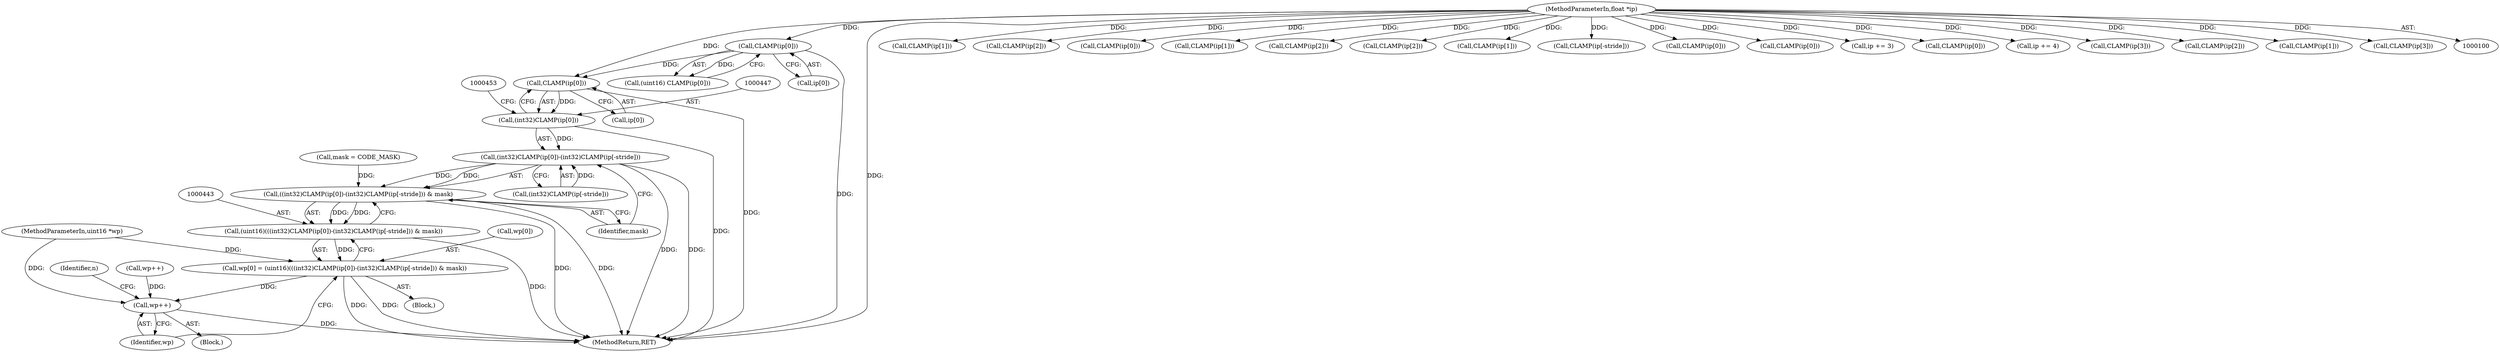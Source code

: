 digraph "0_libtiff_83a4b92815ea04969d494416eaae3d4c6b338e4a#diff-c8b4b355f9b5c06d585b23138e1c185f_1@pointer" {
"1000448" [label="(Call,CLAMP(ip[0]))"];
"1000422" [label="(Call,CLAMP(ip[0]))"];
"1000101" [label="(MethodParameterIn,float *ip)"];
"1000446" [label="(Call,(int32)CLAMP(ip[0]))"];
"1000445" [label="(Call,(int32)CLAMP(ip[0])-(int32)CLAMP(ip[-stride]))"];
"1000444" [label="(Call,((int32)CLAMP(ip[0])-(int32)CLAMP(ip[-stride])) & mask)"];
"1000442" [label="(Call,(uint16)(((int32)CLAMP(ip[0])-(int32)CLAMP(ip[-stride])) & mask))"];
"1000438" [label="(Call,wp[0] = (uint16)(((int32)CLAMP(ip[0])-(int32)CLAMP(ip[-stride])) & mask))"];
"1000460" [label="(Call,wp++)"];
"1000448" [label="(Call,CLAMP(ip[0]))"];
"1000445" [label="(Call,(int32)CLAMP(ip[0])-(int32)CLAMP(ip[-stride]))"];
"1000422" [label="(Call,CLAMP(ip[0]))"];
"1000213" [label="(Call,CLAMP(ip[1]))"];
"1000104" [label="(MethodParameterIn,uint16 *wp)"];
"1000101" [label="(MethodParameterIn,float *ip)"];
"1000438" [label="(Call,wp[0] = (uint16)(((int32)CLAMP(ip[0])-(int32)CLAMP(ip[-stride])) & mask))"];
"1000420" [label="(Call,(uint16) CLAMP(ip[0]))"];
"1000463" [label="(Identifier,n)"];
"1000444" [label="(Call,((int32)CLAMP(ip[0])-(int32)CLAMP(ip[-stride])) & mask)"];
"1000235" [label="(Call,CLAMP(ip[2]))"];
"1000191" [label="(Call,CLAMP(ip[0]))"];
"1000436" [label="(Block,)"];
"1000426" [label="(Call,wp++)"];
"1000154" [label="(Call,CLAMP(ip[1]))"];
"1000291" [label="(Call,CLAMP(ip[2]))"];
"1000449" [label="(Call,ip[0])"];
"1000439" [label="(Call,wp[0])"];
"1000435" [label="(Block,)"];
"1000166" [label="(Call,CLAMP(ip[2]))"];
"1000121" [label="(Call,mask = CODE_MASK)"];
"1000350" [label="(Call,CLAMP(ip[1]))"];
"1000459" [label="(Identifier,mask)"];
"1000454" [label="(Call,CLAMP(ip[-stride]))"];
"1000423" [label="(Call,ip[0])"];
"1000142" [label="(Call,CLAMP(ip[0]))"];
"1000460" [label="(Call,wp++)"];
"1000452" [label="(Call,(int32)CLAMP(ip[-stride]))"];
"1000442" [label="(Call,(uint16)(((int32)CLAMP(ip[0])-(int32)CLAMP(ip[-stride])) & mask))"];
"1000267" [label="(Call,CLAMP(ip[0]))"];
"1000184" [label="(Call,ip += 3)"];
"1000328" [label="(Call,CLAMP(ip[0]))"];
"1000321" [label="(Call,ip += 4)"];
"1000446" [label="(Call,(int32)CLAMP(ip[0]))"];
"1000394" [label="(Call,CLAMP(ip[3]))"];
"1000465" [label="(MethodReturn,RET)"];
"1000372" [label="(Call,CLAMP(ip[2]))"];
"1000279" [label="(Call,CLAMP(ip[1]))"];
"1000303" [label="(Call,CLAMP(ip[3]))"];
"1000461" [label="(Identifier,wp)"];
"1000448" -> "1000446"  [label="AST: "];
"1000448" -> "1000449"  [label="CFG: "];
"1000449" -> "1000448"  [label="AST: "];
"1000446" -> "1000448"  [label="CFG: "];
"1000448" -> "1000465"  [label="DDG: "];
"1000448" -> "1000446"  [label="DDG: "];
"1000422" -> "1000448"  [label="DDG: "];
"1000101" -> "1000448"  [label="DDG: "];
"1000422" -> "1000420"  [label="AST: "];
"1000422" -> "1000423"  [label="CFG: "];
"1000423" -> "1000422"  [label="AST: "];
"1000420" -> "1000422"  [label="CFG: "];
"1000422" -> "1000465"  [label="DDG: "];
"1000422" -> "1000420"  [label="DDG: "];
"1000101" -> "1000422"  [label="DDG: "];
"1000101" -> "1000100"  [label="AST: "];
"1000101" -> "1000465"  [label="DDG: "];
"1000101" -> "1000142"  [label="DDG: "];
"1000101" -> "1000154"  [label="DDG: "];
"1000101" -> "1000166"  [label="DDG: "];
"1000101" -> "1000184"  [label="DDG: "];
"1000101" -> "1000191"  [label="DDG: "];
"1000101" -> "1000213"  [label="DDG: "];
"1000101" -> "1000235"  [label="DDG: "];
"1000101" -> "1000267"  [label="DDG: "];
"1000101" -> "1000279"  [label="DDG: "];
"1000101" -> "1000291"  [label="DDG: "];
"1000101" -> "1000303"  [label="DDG: "];
"1000101" -> "1000321"  [label="DDG: "];
"1000101" -> "1000328"  [label="DDG: "];
"1000101" -> "1000350"  [label="DDG: "];
"1000101" -> "1000372"  [label="DDG: "];
"1000101" -> "1000394"  [label="DDG: "];
"1000101" -> "1000454"  [label="DDG: "];
"1000446" -> "1000445"  [label="AST: "];
"1000447" -> "1000446"  [label="AST: "];
"1000453" -> "1000446"  [label="CFG: "];
"1000446" -> "1000465"  [label="DDG: "];
"1000446" -> "1000445"  [label="DDG: "];
"1000445" -> "1000444"  [label="AST: "];
"1000445" -> "1000452"  [label="CFG: "];
"1000452" -> "1000445"  [label="AST: "];
"1000459" -> "1000445"  [label="CFG: "];
"1000445" -> "1000465"  [label="DDG: "];
"1000445" -> "1000465"  [label="DDG: "];
"1000445" -> "1000444"  [label="DDG: "];
"1000445" -> "1000444"  [label="DDG: "];
"1000452" -> "1000445"  [label="DDG: "];
"1000444" -> "1000442"  [label="AST: "];
"1000444" -> "1000459"  [label="CFG: "];
"1000459" -> "1000444"  [label="AST: "];
"1000442" -> "1000444"  [label="CFG: "];
"1000444" -> "1000465"  [label="DDG: "];
"1000444" -> "1000465"  [label="DDG: "];
"1000444" -> "1000442"  [label="DDG: "];
"1000444" -> "1000442"  [label="DDG: "];
"1000121" -> "1000444"  [label="DDG: "];
"1000442" -> "1000438"  [label="AST: "];
"1000443" -> "1000442"  [label="AST: "];
"1000438" -> "1000442"  [label="CFG: "];
"1000442" -> "1000465"  [label="DDG: "];
"1000442" -> "1000438"  [label="DDG: "];
"1000438" -> "1000436"  [label="AST: "];
"1000439" -> "1000438"  [label="AST: "];
"1000461" -> "1000438"  [label="CFG: "];
"1000438" -> "1000465"  [label="DDG: "];
"1000438" -> "1000465"  [label="DDG: "];
"1000104" -> "1000438"  [label="DDG: "];
"1000438" -> "1000460"  [label="DDG: "];
"1000460" -> "1000435"  [label="AST: "];
"1000460" -> "1000461"  [label="CFG: "];
"1000461" -> "1000460"  [label="AST: "];
"1000463" -> "1000460"  [label="CFG: "];
"1000460" -> "1000465"  [label="DDG: "];
"1000426" -> "1000460"  [label="DDG: "];
"1000104" -> "1000460"  [label="DDG: "];
}
